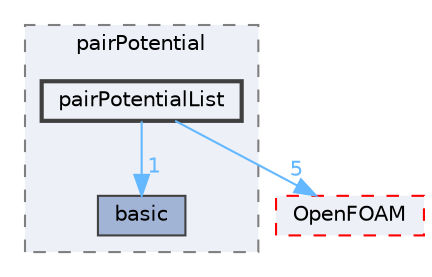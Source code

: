 digraph "src/lagrangian/molecularDynamics/potential/pairPotential/pairPotentialList"
{
 // LATEX_PDF_SIZE
  bgcolor="transparent";
  edge [fontname=Helvetica,fontsize=10,labelfontname=Helvetica,labelfontsize=10];
  node [fontname=Helvetica,fontsize=10,shape=box,height=0.2,width=0.4];
  compound=true
  subgraph clusterdir_9487009c2385b02a6805e2d8ecc37432 {
    graph [ bgcolor="#edf0f7", pencolor="grey50", label="pairPotential", fontname=Helvetica,fontsize=10 style="filled,dashed", URL="dir_9487009c2385b02a6805e2d8ecc37432.html",tooltip=""]
  dir_af06faa01f54f232122be5fb12cfebde [label="basic", fillcolor="#a2b4d6", color="grey25", style="filled", URL="dir_af06faa01f54f232122be5fb12cfebde.html",tooltip=""];
  dir_615d19ddf171215d6af2abe3dc4df120 [label="pairPotentialList", fillcolor="#edf0f7", color="grey25", style="filled,bold", URL="dir_615d19ddf171215d6af2abe3dc4df120.html",tooltip=""];
  }
  dir_c5473ff19b20e6ec4dfe5c310b3778a8 [label="OpenFOAM", fillcolor="#edf0f7", color="red", style="filled,dashed", URL="dir_c5473ff19b20e6ec4dfe5c310b3778a8.html",tooltip=""];
  dir_615d19ddf171215d6af2abe3dc4df120->dir_af06faa01f54f232122be5fb12cfebde [headlabel="1", labeldistance=1.5 headhref="dir_002775_000214.html" href="dir_002775_000214.html" color="steelblue1" fontcolor="steelblue1"];
  dir_615d19ddf171215d6af2abe3dc4df120->dir_c5473ff19b20e6ec4dfe5c310b3778a8 [headlabel="5", labeldistance=1.5 headhref="dir_002775_002695.html" href="dir_002775_002695.html" color="steelblue1" fontcolor="steelblue1"];
}
